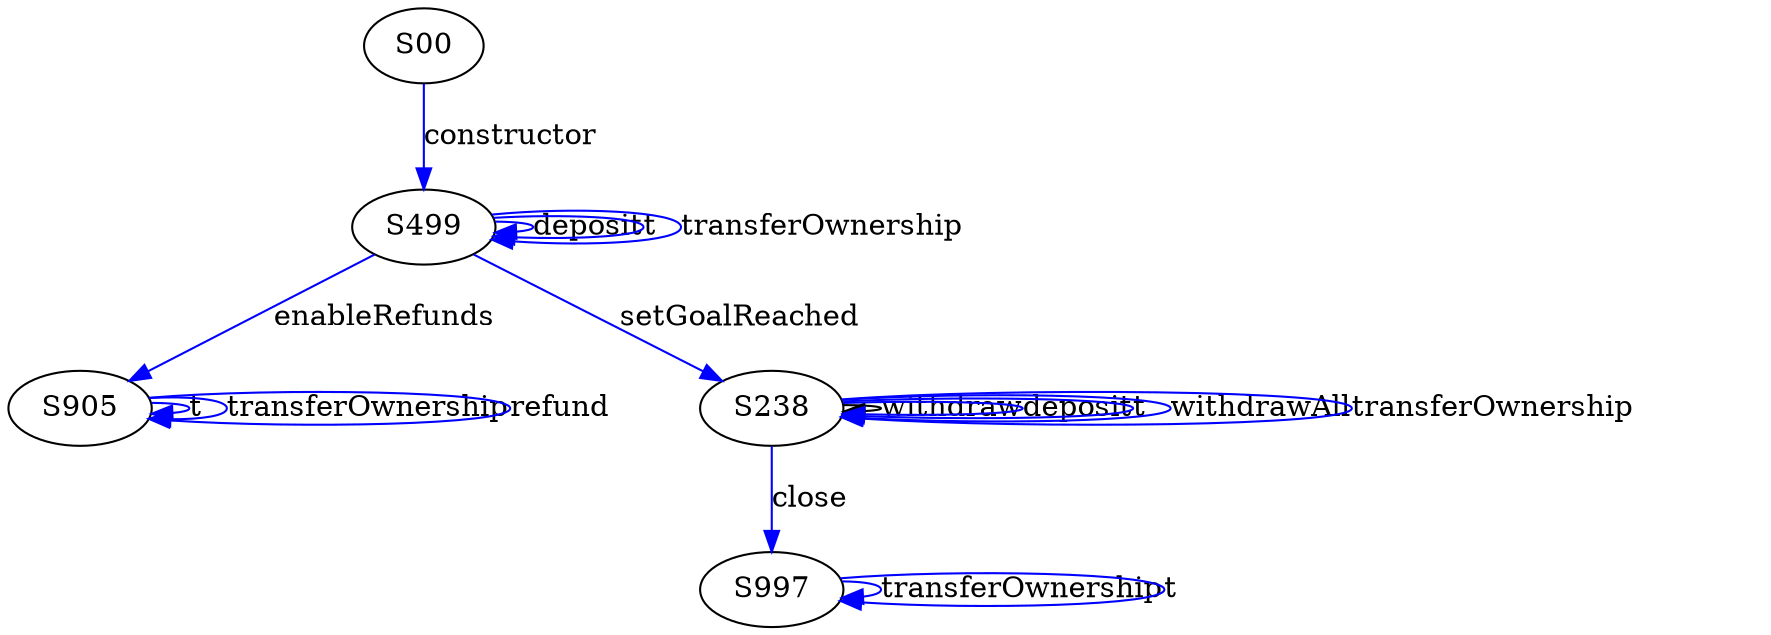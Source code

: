 digraph {

S997->S997 [label="transferOwnership", style="", color="blue"]
S499->S905 [label="enableRefunds", style="", color="blue"]
S499->S499 [label="deposit", style="", color="blue"]
S238->S238 [label="withdraw", style="", color="black"]
S499->S499 [label="t", style="", color="blue"]
S499->S238 [label="setGoalReached", style="", color="blue"]
S905->S905 [label="t", style="", color="blue"]
S905->S905 [label="transferOwnership", style="", color="blue"]
S238->S997 [label="close", style="", color="blue"]
S997->S997 [label="t", style="", color="blue"]
S238->S238 [label="deposit", style="", color="blue"]
S499->S499 [label="transferOwnership", style="", color="blue"]
S238->S238 [label="t", style="", color="blue"]
S238->S238 [label="withdrawAll", style="", color="blue"]
S238->S238 [label="transferOwnership", style="", color="blue"]
S905->S905 [label="refund", style="", color="blue"]
S00->S499 [label="constructor", style="", color="blue"]
}